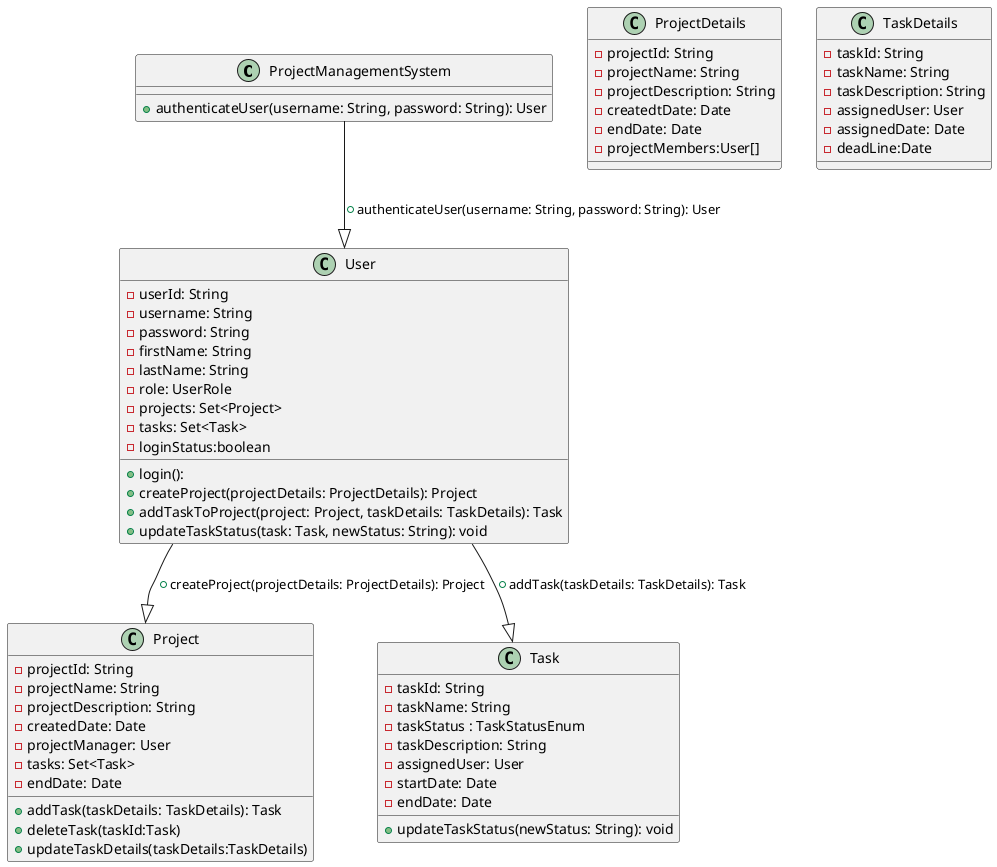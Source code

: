 @startuml TeamManagementSoftware

class ProjectManagementSystem {
  + authenticateUser(username: String, password: String): User
}

class User {
  - userId: String
  - username: String
  - password: String
  - firstName: String
  - lastName: String
  - role: UserRole
  - projects: Set<Project>
  - tasks: Set<Task>
  + login(): 
  - loginStatus:boolean
  + createProject(projectDetails: ProjectDetails): Project
  + addTaskToProject(project: Project, taskDetails: TaskDetails): Task
  + updateTaskStatus(task: Task, newStatus: String): void
}

class ProjectDetails {
  - projectId: String
  - projectName: String
  - projectDescription: String
  - createdtDate: Date
  - endDate: Date
  - projectMembers:User[]
}

class Project {
  - projectId: String
  - projectName: String
  - projectDescription: String
  - createdDate: Date
  - projectManager: User
  - tasks: Set<Task>
  - endDate: Date
  + addTask(taskDetails: TaskDetails): Task
  + deleteTask(taskId:Task)
  + updateTaskDetails(taskDetails:TaskDetails)
}

class TaskDetails {
  - taskId: String
  - taskName: String
  - taskDescription: String
  - assignedUser: User
  - assignedDate: Date 
  - deadLine:Date 
}

class Task {
  - taskId: String
  - taskName: String
  - taskStatus : TaskStatusEnum
  - taskDescription: String
  - assignedUser: User
  - startDate: Date
  - endDate: Date
  + updateTaskStatus(newStatus: String): void
}

ProjectManagementSystem --|> User : +authenticateUser(username: String, password: String): User
User --|> Project : +createProject(projectDetails: ProjectDetails): Project
User --|> Task : +addTask(taskDetails: TaskDetails): Task

@enduml
